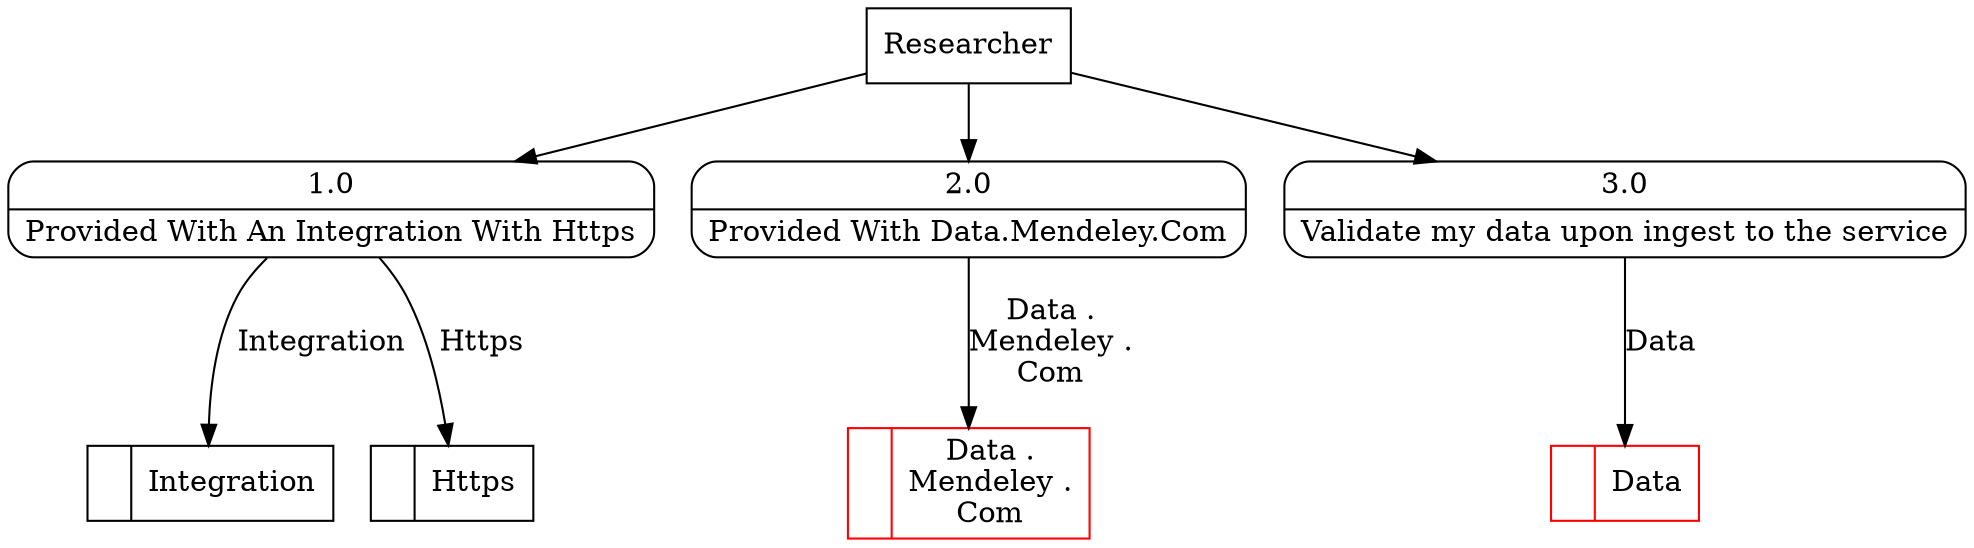 digraph dfd2{ 
node[shape=record]
200 [label="<f0>  |<f1> Data .\nMendeley .\nCom " color=red];
201 [label="<f0>  |<f1> Integration " ];
202 [label="<f0>  |<f1> Https " ];
203 [label="Researcher" shape=box];
204 [label="{<f0> 1.0|<f1> Provided With An Integration With Https }" shape=Mrecord];
205 [label="{<f0> 2.0|<f1> Provided With Data.Mendeley.Com }" shape=Mrecord];
3 [label="{<f0> 3.0|<f1> Validate my data upon ingest to the service }" shape=Mrecord];
203 -> 3
1001 [label="<f0>  |<f1> Data " color=red];
3 -> 1001 [label="Data"]
203 -> 204
203 -> 205
204 -> 201 [label="Integration"]
204 -> 202 [label="Https"]
205 -> 200 [label="Data .\nMendeley .\nCom"]
}